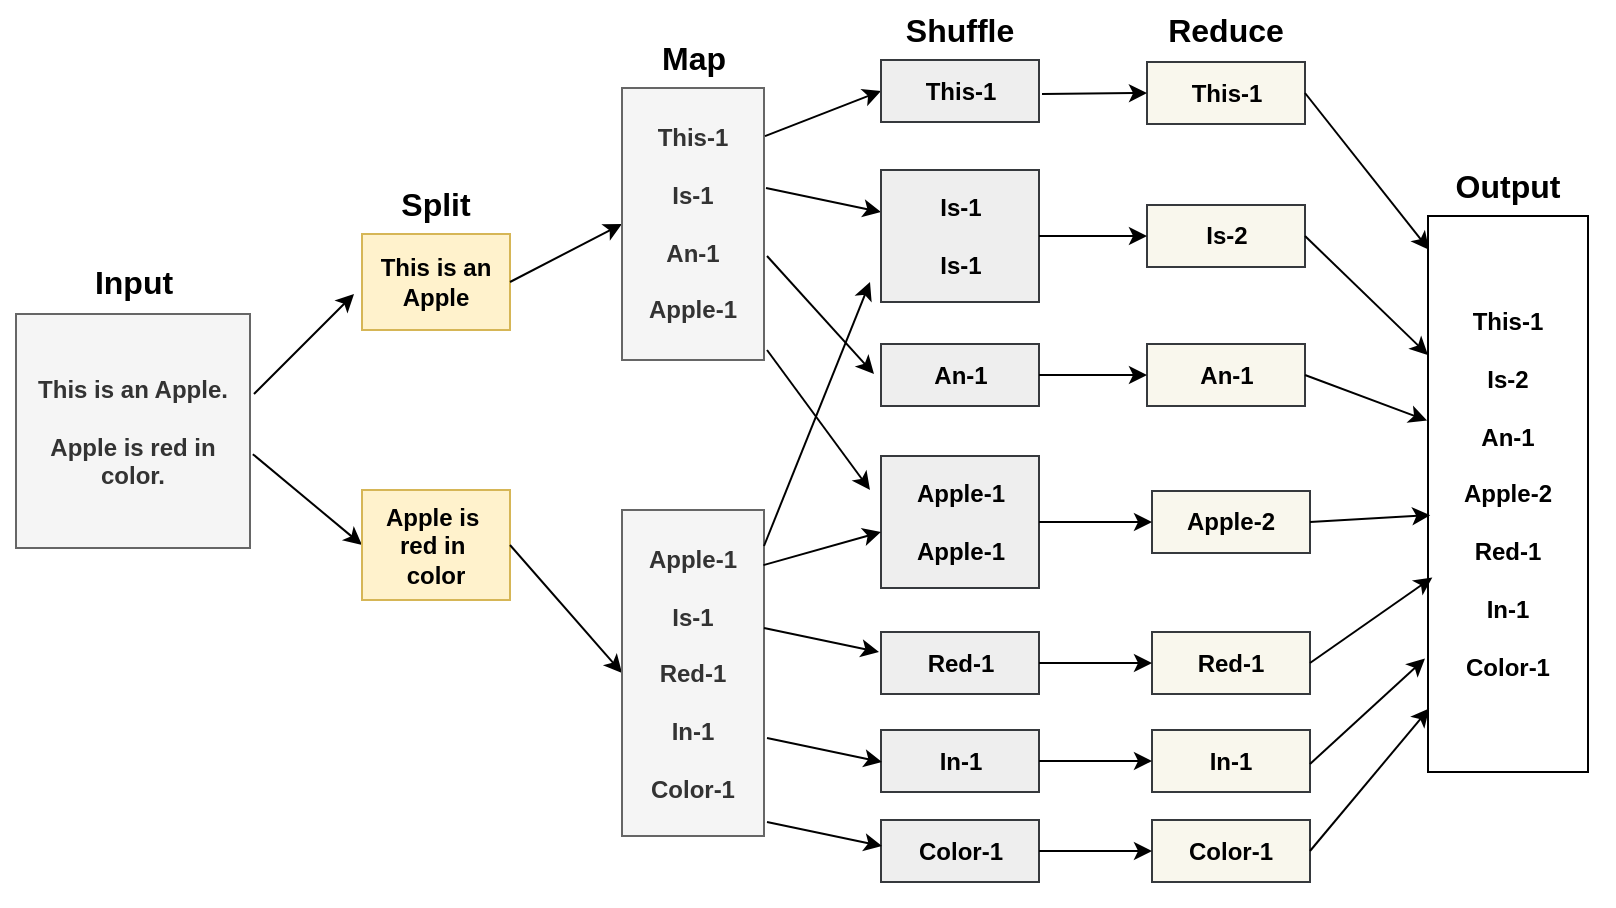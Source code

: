 <mxfile version="22.1.18" type="device">
  <diagram name="第 1 页" id="9g8P3RWRX6Sg8x3JM8hz">
    <mxGraphModel dx="1012" dy="645" grid="0" gridSize="10" guides="1" tooltips="1" connect="1" arrows="1" fold="1" page="1" pageScale="1" pageWidth="827" pageHeight="1169" math="0" shadow="0">
      <root>
        <mxCell id="0" />
        <mxCell id="1" parent="0" />
        <mxCell id="vd2-MDgw4LqcnlgiZA0H-58" value="" style="rounded=0;whiteSpace=wrap;html=1;strokeColor=none;fillColor=none;fontStyle=1;fontFamily=Helvetica;" parent="1" vertex="1">
          <mxGeometry x="14" y="27" width="807" height="451" as="geometry" />
        </mxCell>
        <mxCell id="vd2-MDgw4LqcnlgiZA0H-1" value="&lt;font style=&quot;&quot;&gt;This is an Apple.&lt;/font&gt;&lt;div&gt;&lt;font style=&quot;&quot;&gt;&lt;br&gt;&lt;/font&gt;&lt;/div&gt;&lt;div&gt;&lt;font&gt;Apple is red in color.&lt;/font&gt;&lt;/div&gt;" style="whiteSpace=wrap;html=1;aspect=fixed;fillColor=#f5f5f5;strokeColor=#666666;fontColor=#333333;fontStyle=1;fontFamily=Helvetica;" parent="1" vertex="1">
          <mxGeometry x="22" y="182" width="117" height="117" as="geometry" />
        </mxCell>
        <mxCell id="vd2-MDgw4LqcnlgiZA0H-2" value="" style="endArrow=classic;html=1;rounded=0;fontStyle=1;fontFamily=Helvetica;" parent="1" edge="1">
          <mxGeometry width="50" height="50" relative="1" as="geometry">
            <mxPoint x="141" y="222" as="sourcePoint" />
            <mxPoint x="191" y="172" as="targetPoint" />
          </mxGeometry>
        </mxCell>
        <mxCell id="vd2-MDgw4LqcnlgiZA0H-3" value="" style="endArrow=classic;html=1;rounded=0;fontStyle=1;fontFamily=Helvetica;exitX=1.012;exitY=0.599;exitDx=0;exitDy=0;exitPerimeter=0;entryX=0;entryY=0.5;entryDx=0;entryDy=0;" parent="1" source="vd2-MDgw4LqcnlgiZA0H-1" target="vd2-MDgw4LqcnlgiZA0H-5" edge="1">
          <mxGeometry width="50" height="50" relative="1" as="geometry">
            <mxPoint x="143" y="248" as="sourcePoint" />
            <mxPoint x="189" y="293" as="targetPoint" />
          </mxGeometry>
        </mxCell>
        <mxCell id="vd2-MDgw4LqcnlgiZA0H-4" value="&lt;font&gt;This is an Apple&lt;/font&gt;" style="rounded=0;whiteSpace=wrap;html=1;strokeColor=#d6b656;fillColor=#fff2cc;fontStyle=1;fontFamily=Helvetica;" parent="1" vertex="1">
          <mxGeometry x="195" y="142" width="74" height="48" as="geometry" />
        </mxCell>
        <mxCell id="vd2-MDgw4LqcnlgiZA0H-5" value="&lt;font&gt;Apple is&amp;nbsp;&lt;/font&gt;&lt;div&gt;&lt;font&gt;red in&amp;nbsp;&lt;/font&gt;&lt;/div&gt;&lt;div&gt;&lt;font&gt;color&lt;/font&gt;&lt;/div&gt;" style="rounded=0;whiteSpace=wrap;html=1;strokeColor=#d6b656;fillColor=#fff2cc;fontStyle=1;fontFamily=Helvetica;" parent="1" vertex="1">
          <mxGeometry x="195" y="270" width="74" height="55" as="geometry" />
        </mxCell>
        <mxCell id="vd2-MDgw4LqcnlgiZA0H-7" value="" style="endArrow=classic;html=1;rounded=0;fontStyle=1;fontFamily=Helvetica;exitX=1;exitY=0.5;exitDx=0;exitDy=0;entryX=0;entryY=0.5;entryDx=0;entryDy=0;" parent="1" source="vd2-MDgw4LqcnlgiZA0H-4" target="vd2-MDgw4LqcnlgiZA0H-12" edge="1">
          <mxGeometry width="50" height="50" relative="1" as="geometry">
            <mxPoint x="271" y="164" as="sourcePoint" />
            <mxPoint x="321" y="114" as="targetPoint" />
          </mxGeometry>
        </mxCell>
        <mxCell id="vd2-MDgw4LqcnlgiZA0H-8" value="" style="endArrow=classic;html=1;rounded=0;fontStyle=1;fontFamily=Helvetica;exitX=1;exitY=0.5;exitDx=0;exitDy=0;entryX=0;entryY=0.5;entryDx=0;entryDy=0;" parent="1" source="vd2-MDgw4LqcnlgiZA0H-5" target="vd2-MDgw4LqcnlgiZA0H-13" edge="1">
          <mxGeometry width="50" height="50" relative="1" as="geometry">
            <mxPoint x="271.5" y="298" as="sourcePoint" />
            <mxPoint x="317.5" y="343" as="targetPoint" />
          </mxGeometry>
        </mxCell>
        <mxCell id="vd2-MDgw4LqcnlgiZA0H-9" value="Input" style="text;html=1;align=center;verticalAlign=middle;whiteSpace=wrap;rounded=0;fontStyle=1;fontFamily=Helvetica;fontSize=16;" parent="1" vertex="1">
          <mxGeometry x="50.5" y="151" width="60" height="30" as="geometry" />
        </mxCell>
        <mxCell id="vd2-MDgw4LqcnlgiZA0H-10" value="Split" style="text;html=1;align=center;verticalAlign=middle;whiteSpace=wrap;rounded=0;fontFamily=Helvetica;fontStyle=1;fontSize=16;" parent="1" vertex="1">
          <mxGeometry x="188" y="112" width="88" height="30" as="geometry" />
        </mxCell>
        <mxCell id="vd2-MDgw4LqcnlgiZA0H-11" value="Map" style="text;html=1;align=center;verticalAlign=middle;whiteSpace=wrap;rounded=0;fontFamily=Helvetica;fontStyle=1;fontSize=16;" parent="1" vertex="1">
          <mxGeometry x="316.5" y="39" width="88" height="30" as="geometry" />
        </mxCell>
        <mxCell id="vd2-MDgw4LqcnlgiZA0H-12" value="&lt;font&gt;This-1&lt;/font&gt;&lt;div&gt;&lt;font&gt;&lt;br&gt;&lt;/font&gt;&lt;div&gt;&lt;font&gt;Is-1&lt;/font&gt;&lt;/div&gt;&lt;div&gt;&lt;font&gt;&lt;br&gt;&lt;/font&gt;&lt;/div&gt;&lt;div&gt;&lt;font&gt;An-1&lt;/font&gt;&lt;/div&gt;&lt;div&gt;&lt;font&gt;&lt;br&gt;&lt;/font&gt;&lt;/div&gt;&lt;div&gt;&lt;font&gt;Apple-1&lt;/font&gt;&lt;/div&gt;&lt;/div&gt;" style="rounded=0;whiteSpace=wrap;html=1;fillColor=#f5f5f5;strokeColor=#666666;fontColor=#333333;fontStyle=1;fontFamily=Helvetica;" parent="1" vertex="1">
          <mxGeometry x="325" y="69" width="71" height="136" as="geometry" />
        </mxCell>
        <mxCell id="vd2-MDgw4LqcnlgiZA0H-13" value="&lt;font&gt;Apple-1&lt;/font&gt;&lt;div&gt;&lt;font&gt;&lt;br&gt;&lt;/font&gt;&lt;div&gt;&lt;font&gt;Is-1&lt;/font&gt;&lt;/div&gt;&lt;div&gt;&lt;font&gt;&lt;br&gt;&lt;/font&gt;&lt;/div&gt;&lt;div&gt;&lt;font&gt;Red-1&lt;/font&gt;&lt;/div&gt;&lt;div&gt;&lt;font&gt;&lt;br&gt;&lt;/font&gt;&lt;/div&gt;&lt;div&gt;&lt;font&gt;In-1&lt;/font&gt;&lt;/div&gt;&lt;/div&gt;&lt;div&gt;&lt;font&gt;&lt;br&gt;&lt;/font&gt;&lt;/div&gt;&lt;div&gt;&lt;font&gt;Color-1&lt;/font&gt;&lt;/div&gt;" style="rounded=0;whiteSpace=wrap;html=1;fillColor=#f5f5f5;strokeColor=#666666;fontColor=#333333;fontStyle=1;fontFamily=Helvetica;" parent="1" vertex="1">
          <mxGeometry x="325" y="280" width="71" height="163" as="geometry" />
        </mxCell>
        <mxCell id="vd2-MDgw4LqcnlgiZA0H-14" value="" style="endArrow=classic;html=1;rounded=0;fontStyle=1;fontFamily=Helvetica;exitX=1.007;exitY=0.177;exitDx=0;exitDy=0;exitPerimeter=0;entryX=0;entryY=0.5;entryDx=0;entryDy=0;" parent="1" source="vd2-MDgw4LqcnlgiZA0H-12" target="vd2-MDgw4LqcnlgiZA0H-16" edge="1">
          <mxGeometry width="50" height="50" relative="1" as="geometry">
            <mxPoint x="398" y="88" as="sourcePoint" />
            <mxPoint x="453" y="71" as="targetPoint" />
          </mxGeometry>
        </mxCell>
        <mxCell id="vd2-MDgw4LqcnlgiZA0H-15" value="Shuffle" style="text;html=1;align=center;verticalAlign=middle;whiteSpace=wrap;rounded=0;fontFamily=Helvetica;fontStyle=1;fontSize=16;" parent="1" vertex="1">
          <mxGeometry x="450" y="25" width="88" height="30" as="geometry" />
        </mxCell>
        <mxCell id="vd2-MDgw4LqcnlgiZA0H-16" value="&lt;font&gt;This-1&lt;/font&gt;" style="rounded=0;whiteSpace=wrap;html=1;strokeColor=#36393d;fillColor=#eeeeee;fontStyle=1;fontFamily=Helvetica;" parent="1" vertex="1">
          <mxGeometry x="454.5" y="55" width="79" height="31" as="geometry" />
        </mxCell>
        <mxCell id="vd2-MDgw4LqcnlgiZA0H-17" value="" style="endArrow=classic;html=1;rounded=0;fontStyle=1;fontFamily=Helvetica;" parent="1" edge="1">
          <mxGeometry width="50" height="50" relative="1" as="geometry">
            <mxPoint x="397" y="119" as="sourcePoint" />
            <mxPoint x="454.5" y="131" as="targetPoint" />
          </mxGeometry>
        </mxCell>
        <mxCell id="vd2-MDgw4LqcnlgiZA0H-18" value="" style="endArrow=classic;html=1;rounded=0;fontStyle=1;fontFamily=Helvetica;" parent="1" edge="1">
          <mxGeometry width="50" height="50" relative="1" as="geometry">
            <mxPoint x="396" y="298" as="sourcePoint" />
            <mxPoint x="449" y="166" as="targetPoint" />
          </mxGeometry>
        </mxCell>
        <mxCell id="vd2-MDgw4LqcnlgiZA0H-19" value="&lt;div&gt;&lt;font&gt;Is-1&lt;/font&gt;&lt;/div&gt;&lt;div&gt;&lt;font&gt;&lt;br&gt;&lt;/font&gt;&lt;/div&gt;&lt;div&gt;&lt;div&gt;&lt;font&gt;Is-1&lt;/font&gt;&lt;/div&gt;&lt;/div&gt;" style="rounded=0;whiteSpace=wrap;html=1;strokeColor=#36393d;fillColor=#eeeeee;fontStyle=1;fontFamily=Helvetica;" parent="1" vertex="1">
          <mxGeometry x="454.5" y="110" width="79" height="66" as="geometry" />
        </mxCell>
        <mxCell id="vd2-MDgw4LqcnlgiZA0H-20" value="&lt;font&gt;An-1&lt;/font&gt;" style="rounded=0;whiteSpace=wrap;html=1;strokeColor=#36393d;fillColor=#eeeeee;fontStyle=1;fontFamily=Helvetica;" parent="1" vertex="1">
          <mxGeometry x="454.5" y="197" width="79" height="31" as="geometry" />
        </mxCell>
        <mxCell id="vd2-MDgw4LqcnlgiZA0H-21" value="" style="endArrow=classic;html=1;rounded=0;fontStyle=1;fontFamily=Helvetica;" parent="1" edge="1">
          <mxGeometry width="50" height="50" relative="1" as="geometry">
            <mxPoint x="397.5" y="153" as="sourcePoint" />
            <mxPoint x="451" y="212" as="targetPoint" />
          </mxGeometry>
        </mxCell>
        <mxCell id="vd2-MDgw4LqcnlgiZA0H-23" value="&lt;div&gt;&lt;span style=&quot;background-color: initial;&quot;&gt;Apple-&lt;/span&gt;&lt;span style=&quot;background-color: initial;&quot;&gt;1&lt;/span&gt;&lt;/div&gt;&lt;div&gt;&lt;font&gt;&lt;br&gt;&lt;/font&gt;&lt;/div&gt;&lt;div&gt;&lt;div&gt;&lt;span style=&quot;background-color: initial;&quot;&gt;Apple-&lt;/span&gt;&lt;font&gt;1&lt;/font&gt;&lt;/div&gt;&lt;/div&gt;" style="rounded=0;whiteSpace=wrap;html=1;strokeColor=#36393d;fillColor=#eeeeee;fontStyle=1;fontFamily=Helvetica;" parent="1" vertex="1">
          <mxGeometry x="454.5" y="253" width="79" height="66" as="geometry" />
        </mxCell>
        <mxCell id="vd2-MDgw4LqcnlgiZA0H-24" value="" style="endArrow=classic;html=1;rounded=0;fontStyle=1;fontFamily=Helvetica;" parent="1" edge="1">
          <mxGeometry width="50" height="50" relative="1" as="geometry">
            <mxPoint x="397.5" y="200" as="sourcePoint" />
            <mxPoint x="449" y="270" as="targetPoint" />
          </mxGeometry>
        </mxCell>
        <mxCell id="vd2-MDgw4LqcnlgiZA0H-25" value="" style="endArrow=classic;html=1;rounded=0;fontStyle=1;exitX=0.996;exitY=0.169;exitDx=0;exitDy=0;exitPerimeter=0;fontFamily=Helvetica;" parent="1" source="vd2-MDgw4LqcnlgiZA0H-13" edge="1">
          <mxGeometry width="50" height="50" relative="1" as="geometry">
            <mxPoint x="399.5" y="308" as="sourcePoint" />
            <mxPoint x="454.5" y="291" as="targetPoint" />
          </mxGeometry>
        </mxCell>
        <mxCell id="vd2-MDgw4LqcnlgiZA0H-26" value="&lt;font&gt;Red-1&lt;/font&gt;" style="rounded=0;whiteSpace=wrap;html=1;strokeColor=#36393d;fillColor=#eeeeee;fontStyle=1;fontFamily=Helvetica;" parent="1" vertex="1">
          <mxGeometry x="454.5" y="341" width="79" height="31" as="geometry" />
        </mxCell>
        <mxCell id="vd2-MDgw4LqcnlgiZA0H-27" value="&lt;font&gt;In-1&lt;/font&gt;" style="rounded=0;whiteSpace=wrap;html=1;strokeColor=#36393d;fillColor=#eeeeee;fontStyle=1;fontFamily=Helvetica;" parent="1" vertex="1">
          <mxGeometry x="454.5" y="390" width="79" height="31" as="geometry" />
        </mxCell>
        <mxCell id="vd2-MDgw4LqcnlgiZA0H-28" value="&lt;font&gt;Color-1&lt;/font&gt;" style="rounded=0;whiteSpace=wrap;html=1;strokeColor=#36393d;fillColor=#eeeeee;fontStyle=1;fontFamily=Helvetica;" parent="1" vertex="1">
          <mxGeometry x="454.5" y="435" width="79" height="31" as="geometry" />
        </mxCell>
        <mxCell id="vd2-MDgw4LqcnlgiZA0H-29" value="" style="endArrow=classic;html=1;rounded=0;fontStyle=1;fontFamily=Helvetica;" parent="1" edge="1">
          <mxGeometry width="50" height="50" relative="1" as="geometry">
            <mxPoint x="396" y="339" as="sourcePoint" />
            <mxPoint x="453.5" y="351" as="targetPoint" />
          </mxGeometry>
        </mxCell>
        <mxCell id="vd2-MDgw4LqcnlgiZA0H-30" value="" style="endArrow=classic;html=1;rounded=0;fontStyle=1;fontFamily=Helvetica;" parent="1" edge="1">
          <mxGeometry width="50" height="50" relative="1" as="geometry">
            <mxPoint x="397.5" y="394" as="sourcePoint" />
            <mxPoint x="455" y="406" as="targetPoint" />
          </mxGeometry>
        </mxCell>
        <mxCell id="vd2-MDgw4LqcnlgiZA0H-32" value="" style="endArrow=classic;html=1;rounded=0;fontStyle=1;fontFamily=Helvetica;" parent="1" edge="1">
          <mxGeometry width="50" height="50" relative="1" as="geometry">
            <mxPoint x="397.5" y="436" as="sourcePoint" />
            <mxPoint x="455" y="448" as="targetPoint" />
          </mxGeometry>
        </mxCell>
        <mxCell id="vd2-MDgw4LqcnlgiZA0H-33" value="Reduce" style="text;html=1;align=center;verticalAlign=middle;whiteSpace=wrap;rounded=0;fontFamily=Helvetica;fontStyle=1;fontSize=16;" parent="1" vertex="1">
          <mxGeometry x="583" y="25" width="88" height="30" as="geometry" />
        </mxCell>
        <mxCell id="vd2-MDgw4LqcnlgiZA0H-34" value="&lt;font&gt;This-1&lt;/font&gt;" style="rounded=0;whiteSpace=wrap;html=1;strokeColor=#36393d;fillColor=#f9f7ed;fontStyle=1;fontFamily=Helvetica;" parent="1" vertex="1">
          <mxGeometry x="587.5" y="56" width="79" height="31" as="geometry" />
        </mxCell>
        <mxCell id="vd2-MDgw4LqcnlgiZA0H-35" value="&lt;font&gt;Is-2&lt;/font&gt;" style="rounded=0;whiteSpace=wrap;html=1;strokeColor=#36393d;fillColor=#f9f7ed;fontStyle=1;fontFamily=Helvetica;" parent="1" vertex="1">
          <mxGeometry x="587.5" y="127.5" width="79" height="31" as="geometry" />
        </mxCell>
        <mxCell id="vd2-MDgw4LqcnlgiZA0H-36" value="" style="endArrow=classic;html=1;rounded=0;fontStyle=1;fontFamily=Helvetica;entryX=0;entryY=0.5;entryDx=0;entryDy=0;" parent="1" target="vd2-MDgw4LqcnlgiZA0H-34" edge="1">
          <mxGeometry width="50" height="50" relative="1" as="geometry">
            <mxPoint x="535" y="72" as="sourcePoint" />
            <mxPoint x="585" y="70" as="targetPoint" />
          </mxGeometry>
        </mxCell>
        <mxCell id="vd2-MDgw4LqcnlgiZA0H-37" value="" style="endArrow=classic;html=1;rounded=0;fontStyle=1;fontFamily=Helvetica;exitX=1;exitY=0.5;exitDx=0;exitDy=0;entryX=0;entryY=0.5;entryDx=0;entryDy=0;" parent="1" source="vd2-MDgw4LqcnlgiZA0H-19" target="vd2-MDgw4LqcnlgiZA0H-35" edge="1">
          <mxGeometry width="50" height="50" relative="1" as="geometry">
            <mxPoint x="531" y="142" as="sourcePoint" />
            <mxPoint x="585.5" y="140" as="targetPoint" />
          </mxGeometry>
        </mxCell>
        <mxCell id="vd2-MDgw4LqcnlgiZA0H-38" value="&lt;font&gt;An-1&lt;/font&gt;" style="rounded=0;whiteSpace=wrap;html=1;strokeColor=#36393d;fillColor=#f9f7ed;fontStyle=1;fontFamily=Helvetica;" parent="1" vertex="1">
          <mxGeometry x="587.5" y="197" width="79" height="31" as="geometry" />
        </mxCell>
        <mxCell id="vd2-MDgw4LqcnlgiZA0H-39" value="" style="endArrow=classic;html=1;rounded=0;fontStyle=1;fontFamily=Helvetica;exitX=1;exitY=0.5;exitDx=0;exitDy=0;entryX=0;entryY=0.5;entryDx=0;entryDy=0;" parent="1" source="vd2-MDgw4LqcnlgiZA0H-20" target="vd2-MDgw4LqcnlgiZA0H-38" edge="1">
          <mxGeometry width="50" height="50" relative="1" as="geometry">
            <mxPoint x="535.5" y="213.5" as="sourcePoint" />
            <mxPoint x="585.5" y="211.5" as="targetPoint" />
          </mxGeometry>
        </mxCell>
        <mxCell id="vd2-MDgw4LqcnlgiZA0H-40" value="&lt;font&gt;Apple-2&lt;/font&gt;" style="rounded=0;whiteSpace=wrap;html=1;strokeColor=#36393d;fillColor=#f9f7ed;fontStyle=1;fontFamily=Helvetica;" parent="1" vertex="1">
          <mxGeometry x="590" y="270.5" width="79" height="31" as="geometry" />
        </mxCell>
        <mxCell id="vd2-MDgw4LqcnlgiZA0H-41" value="" style="endArrow=classic;html=1;rounded=0;fontStyle=1;fontFamily=Helvetica;exitX=1;exitY=0.5;exitDx=0;exitDy=0;entryX=0;entryY=0.5;entryDx=0;entryDy=0;" parent="1" source="vd2-MDgw4LqcnlgiZA0H-23" target="vd2-MDgw4LqcnlgiZA0H-40" edge="1">
          <mxGeometry width="50" height="50" relative="1" as="geometry">
            <mxPoint x="537.5" y="287" as="sourcePoint" />
            <mxPoint x="587.5" y="285" as="targetPoint" />
          </mxGeometry>
        </mxCell>
        <mxCell id="vd2-MDgw4LqcnlgiZA0H-42" value="&lt;font&gt;Red-1&lt;/font&gt;" style="rounded=0;whiteSpace=wrap;html=1;strokeColor=#36393d;fillColor=#f9f7ed;fontStyle=1;fontFamily=Helvetica;" parent="1" vertex="1">
          <mxGeometry x="590" y="341" width="79" height="31" as="geometry" />
        </mxCell>
        <mxCell id="vd2-MDgw4LqcnlgiZA0H-43" value="&lt;font&gt;In-1&lt;/font&gt;" style="rounded=0;whiteSpace=wrap;html=1;strokeColor=#36393d;fillColor=#f9f7ed;fontStyle=1;fontFamily=Helvetica;" parent="1" vertex="1">
          <mxGeometry x="590" y="390" width="79" height="31" as="geometry" />
        </mxCell>
        <mxCell id="vd2-MDgw4LqcnlgiZA0H-44" value="&lt;font&gt;Color-1&lt;/font&gt;" style="rounded=0;whiteSpace=wrap;html=1;strokeColor=#36393d;fillColor=#f9f7ed;fontStyle=1;fontFamily=Helvetica;" parent="1" vertex="1">
          <mxGeometry x="590" y="435" width="79" height="31" as="geometry" />
        </mxCell>
        <mxCell id="vd2-MDgw4LqcnlgiZA0H-45" value="" style="endArrow=classic;html=1;rounded=0;fontStyle=1;fontFamily=Helvetica;exitX=1;exitY=0.5;exitDx=0;exitDy=0;entryX=0;entryY=0.5;entryDx=0;entryDy=0;" parent="1" source="vd2-MDgw4LqcnlgiZA0H-26" target="vd2-MDgw4LqcnlgiZA0H-42" edge="1">
          <mxGeometry width="50" height="50" relative="1" as="geometry">
            <mxPoint x="538" y="354" as="sourcePoint" />
            <mxPoint x="588" y="354" as="targetPoint" />
          </mxGeometry>
        </mxCell>
        <mxCell id="vd2-MDgw4LqcnlgiZA0H-46" value="" style="endArrow=classic;html=1;rounded=0;fontStyle=1;fontFamily=Helvetica;exitX=1;exitY=0.5;exitDx=0;exitDy=0;entryX=0;entryY=0.5;entryDx=0;entryDy=0;" parent="1" source="vd2-MDgw4LqcnlgiZA0H-27" target="vd2-MDgw4LqcnlgiZA0H-43" edge="1">
          <mxGeometry width="50" height="50" relative="1" as="geometry">
            <mxPoint x="537.5" y="406.5" as="sourcePoint" />
            <mxPoint x="587" y="407" as="targetPoint" />
          </mxGeometry>
        </mxCell>
        <mxCell id="vd2-MDgw4LqcnlgiZA0H-47" value="" style="endArrow=classic;html=1;rounded=0;fontStyle=1;fontFamily=Helvetica;exitX=1;exitY=0.5;exitDx=0;exitDy=0;entryX=0;entryY=0.5;entryDx=0;entryDy=0;" parent="1" source="vd2-MDgw4LqcnlgiZA0H-28" target="vd2-MDgw4LqcnlgiZA0H-44" edge="1">
          <mxGeometry width="50" height="50" relative="1" as="geometry">
            <mxPoint x="538" y="451.5" as="sourcePoint" />
            <mxPoint x="588" y="452" as="targetPoint" />
          </mxGeometry>
        </mxCell>
        <mxCell id="vd2-MDgw4LqcnlgiZA0H-48" value="&lt;span style=&quot;&quot;&gt;This-1&lt;/span&gt;&lt;div&gt;&lt;span style=&quot;&quot;&gt;&lt;br&gt;&lt;/span&gt;&lt;/div&gt;&lt;div&gt;&lt;span style=&quot;&quot;&gt;Is-2&lt;/span&gt;&lt;span style=&quot;&quot;&gt;&lt;br&gt;&lt;/span&gt;&lt;/div&gt;&lt;div&gt;&lt;span style=&quot;&quot;&gt;&lt;br&gt;&lt;/span&gt;&lt;/div&gt;&lt;div&gt;&lt;span style=&quot;&quot;&gt;An-1&lt;/span&gt;&lt;span style=&quot;&quot;&gt;&lt;br&gt;&lt;/span&gt;&lt;/div&gt;&lt;div&gt;&lt;span style=&quot;&quot;&gt;&lt;br&gt;&lt;/span&gt;&lt;/div&gt;&lt;div&gt;&lt;span style=&quot;&quot;&gt;Apple-2&lt;/span&gt;&lt;span style=&quot;&quot;&gt;&lt;br&gt;&lt;/span&gt;&lt;/div&gt;&lt;div&gt;&lt;span style=&quot;&quot;&gt;&lt;br&gt;&lt;/span&gt;&lt;/div&gt;&lt;div&gt;&lt;span style=&quot;&quot;&gt;Red-1&lt;/span&gt;&lt;span style=&quot;&quot;&gt;&lt;br&gt;&lt;/span&gt;&lt;/div&gt;&lt;div&gt;&lt;span style=&quot;&quot;&gt;&lt;br&gt;&lt;/span&gt;&lt;/div&gt;&lt;div&gt;&lt;span style=&quot;&quot;&gt;In-1&lt;/span&gt;&lt;span style=&quot;&quot;&gt;&lt;br&gt;&lt;/span&gt;&lt;/div&gt;&lt;div&gt;&lt;span style=&quot;&quot;&gt;&lt;br&gt;&lt;/span&gt;&lt;/div&gt;&lt;div&gt;&lt;span style=&quot;&quot;&gt;Color-1&lt;/span&gt;&lt;span style=&quot;&quot;&gt;&lt;br&gt;&lt;/span&gt;&lt;/div&gt;" style="rounded=0;whiteSpace=wrap;html=1;fillColor=none;fontStyle=1;fontFamily=Helvetica;" parent="1" vertex="1">
          <mxGeometry x="728" y="133" width="80" height="278" as="geometry" />
        </mxCell>
        <mxCell id="vd2-MDgw4LqcnlgiZA0H-49" value="Output" style="text;html=1;align=center;verticalAlign=middle;whiteSpace=wrap;rounded=0;fontFamily=Helvetica;fontStyle=1;fontSize=16;" parent="1" vertex="1">
          <mxGeometry x="724" y="103" width="88" height="30" as="geometry" />
        </mxCell>
        <mxCell id="vd2-MDgw4LqcnlgiZA0H-50" value="" style="endArrow=classic;html=1;rounded=0;fontStyle=1;fontFamily=Helvetica;exitX=1;exitY=0.5;exitDx=0;exitDy=0;entryX=0.007;entryY=0.061;entryDx=0;entryDy=0;entryPerimeter=0;" parent="1" source="vd2-MDgw4LqcnlgiZA0H-34" target="vd2-MDgw4LqcnlgiZA0H-48" edge="1">
          <mxGeometry width="50" height="50" relative="1" as="geometry">
            <mxPoint x="671" y="69" as="sourcePoint" />
            <mxPoint x="725" y="146" as="targetPoint" />
          </mxGeometry>
        </mxCell>
        <mxCell id="vd2-MDgw4LqcnlgiZA0H-51" value="" style="endArrow=classic;html=1;rounded=0;fontStyle=1;fontFamily=Helvetica;exitX=1;exitY=0.5;exitDx=0;exitDy=0;entryX=0;entryY=0.25;entryDx=0;entryDy=0;" parent="1" source="vd2-MDgw4LqcnlgiZA0H-35" target="vd2-MDgw4LqcnlgiZA0H-48" edge="1">
          <mxGeometry width="50" height="50" relative="1" as="geometry">
            <mxPoint x="669" y="138" as="sourcePoint" />
            <mxPoint x="723" y="215" as="targetPoint" />
          </mxGeometry>
        </mxCell>
        <mxCell id="vd2-MDgw4LqcnlgiZA0H-52" value="" style="endArrow=classic;html=1;rounded=0;fontStyle=1;fontFamily=Helvetica;exitX=1;exitY=0.5;exitDx=0;exitDy=0;entryX=-0.006;entryY=0.368;entryDx=0;entryDy=0;entryPerimeter=0;" parent="1" source="vd2-MDgw4LqcnlgiZA0H-38" target="vd2-MDgw4LqcnlgiZA0H-48" edge="1">
          <mxGeometry width="50" height="50" relative="1" as="geometry">
            <mxPoint x="668.5" y="216" as="sourcePoint" />
            <mxPoint x="726" y="228" as="targetPoint" />
          </mxGeometry>
        </mxCell>
        <mxCell id="vd2-MDgw4LqcnlgiZA0H-54" value="" style="endArrow=classic;html=1;rounded=0;fontStyle=1;fontFamily=Helvetica;entryX=0.014;entryY=0.538;entryDx=0;entryDy=0;entryPerimeter=0;exitX=1;exitY=0.5;exitDx=0;exitDy=0;" parent="1" source="vd2-MDgw4LqcnlgiZA0H-40" target="vd2-MDgw4LqcnlgiZA0H-48" edge="1">
          <mxGeometry width="50" height="50" relative="1" as="geometry">
            <mxPoint x="669" y="284" as="sourcePoint" />
            <mxPoint x="723" y="284" as="targetPoint" />
          </mxGeometry>
        </mxCell>
        <mxCell id="vd2-MDgw4LqcnlgiZA0H-55" value="" style="endArrow=classic;html=1;rounded=0;fontStyle=1;fontFamily=Helvetica;exitX=1;exitY=0.5;exitDx=0;exitDy=0;entryX=0.027;entryY=0.65;entryDx=0;entryDy=0;entryPerimeter=0;" parent="1" source="vd2-MDgw4LqcnlgiZA0H-42" target="vd2-MDgw4LqcnlgiZA0H-48" edge="1">
          <mxGeometry width="50" height="50" relative="1" as="geometry">
            <mxPoint x="671" y="345" as="sourcePoint" />
            <mxPoint x="723" y="318" as="targetPoint" />
          </mxGeometry>
        </mxCell>
        <mxCell id="vd2-MDgw4LqcnlgiZA0H-56" value="" style="endArrow=classic;html=1;rounded=0;fontStyle=1;fontFamily=Helvetica;entryX=-0.019;entryY=0.796;entryDx=0;entryDy=0;entryPerimeter=0;" parent="1" target="vd2-MDgw4LqcnlgiZA0H-48" edge="1">
          <mxGeometry width="50" height="50" relative="1" as="geometry">
            <mxPoint x="669" y="407" as="sourcePoint" />
            <mxPoint x="723" y="365" as="targetPoint" />
          </mxGeometry>
        </mxCell>
        <mxCell id="vd2-MDgw4LqcnlgiZA0H-57" value="" style="endArrow=classic;html=1;rounded=0;fontStyle=1;fontFamily=Helvetica;exitX=1;exitY=0.5;exitDx=0;exitDy=0;entryX=0.007;entryY=0.886;entryDx=0;entryDy=0;entryPerimeter=0;" parent="1" source="vd2-MDgw4LqcnlgiZA0H-44" target="vd2-MDgw4LqcnlgiZA0H-48" edge="1">
          <mxGeometry width="50" height="50" relative="1" as="geometry">
            <mxPoint x="671" y="444" as="sourcePoint" />
            <mxPoint x="723" y="386" as="targetPoint" />
          </mxGeometry>
        </mxCell>
      </root>
    </mxGraphModel>
  </diagram>
</mxfile>
